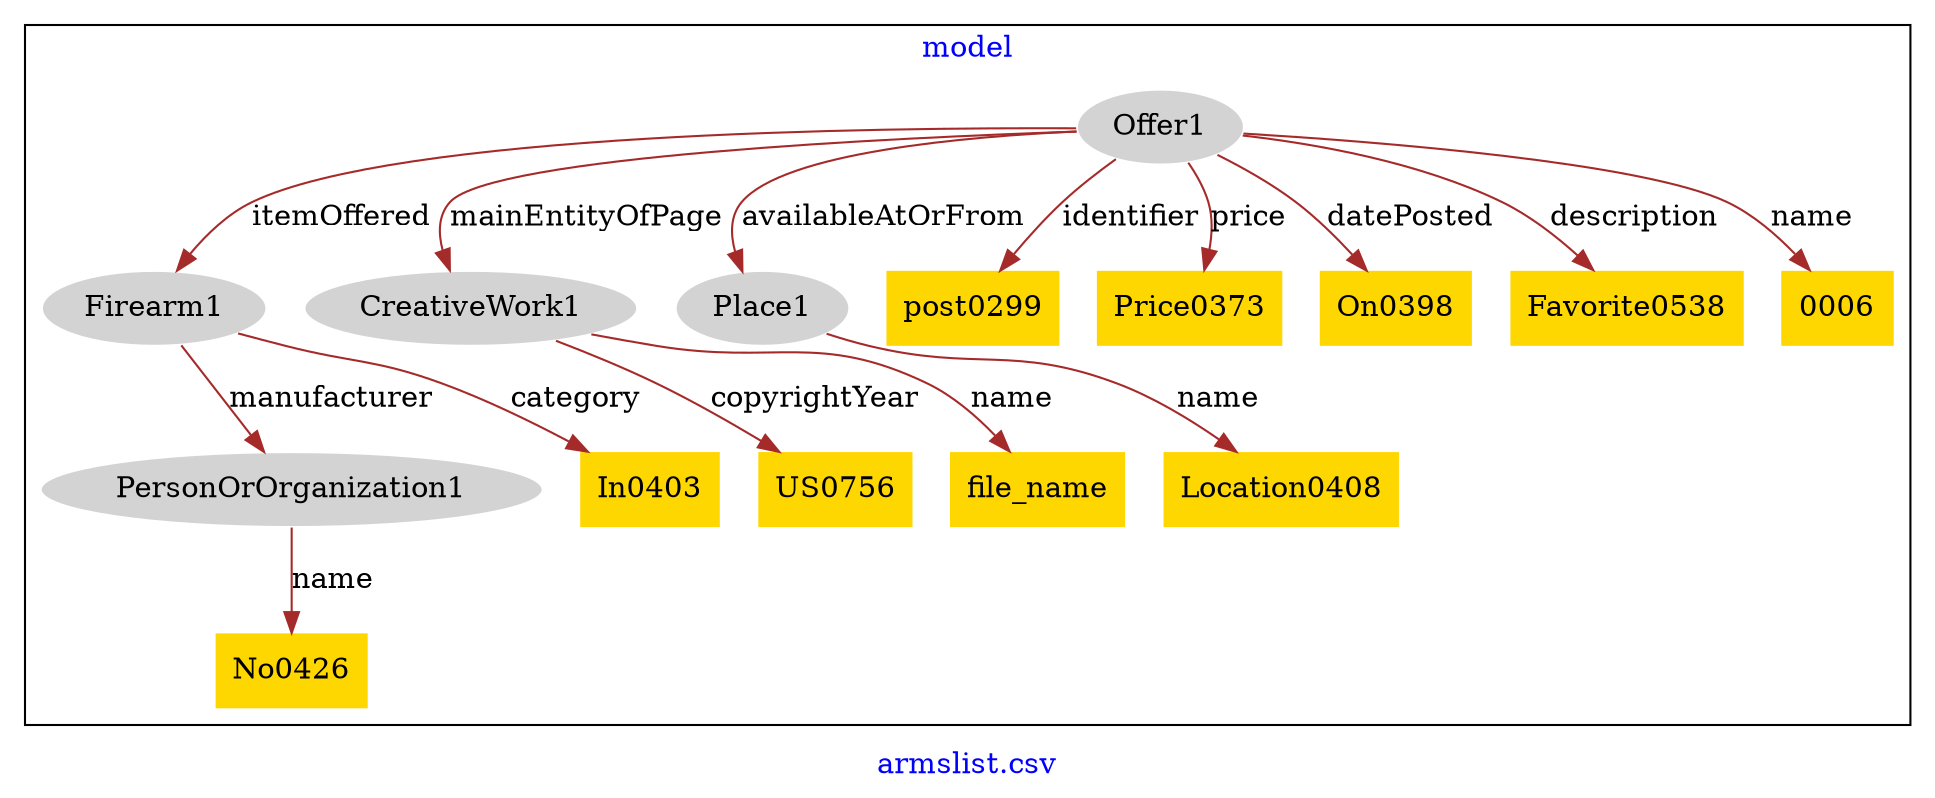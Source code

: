digraph n0 {
fontcolor="blue"
remincross="true"
label="armslist.csv"
subgraph cluster {
label="model"
n2[style="filled",color="white",fillcolor="lightgray",label="Firearm1"];
n3[style="filled",color="white",fillcolor="lightgray",label="PersonOrOrganization1"];
n4[style="filled",color="white",fillcolor="lightgray",label="Offer1"];
n5[style="filled",color="white",fillcolor="lightgray",label="CreativeWork1"];
n6[style="filled",color="white",fillcolor="lightgray",label="Place1"];
n7[shape="plaintext",style="filled",fillcolor="gold",label="post0299"];
n8[shape="plaintext",style="filled",fillcolor="gold",label="US0756"];
n9[shape="plaintext",style="filled",fillcolor="gold",label="No0426"];
n10[shape="plaintext",style="filled",fillcolor="gold",label="In0403"];
n11[shape="plaintext",style="filled",fillcolor="gold",label="Location0408"];
n12[shape="plaintext",style="filled",fillcolor="gold",label="file_name"];
n13[shape="plaintext",style="filled",fillcolor="gold",label="Price0373"];
n14[shape="plaintext",style="filled",fillcolor="gold",label="On0398"];
n15[shape="plaintext",style="filled",fillcolor="gold",label="Favorite0538"];
n16[shape="plaintext",style="filled",fillcolor="gold",label="0006"];
}
n2 -> n3[color="brown",fontcolor="black",label="manufacturer"]
n4 -> n2[color="brown",fontcolor="black",label="itemOffered"]
n4 -> n5[color="brown",fontcolor="black",label="mainEntityOfPage"]
n4 -> n6[color="brown",fontcolor="black",label="availableAtOrFrom"]
n4 -> n7[color="brown",fontcolor="black",label="identifier"]
n5 -> n8[color="brown",fontcolor="black",label="copyrightYear"]
n3 -> n9[color="brown",fontcolor="black",label="name"]
n2 -> n10[color="brown",fontcolor="black",label="category"]
n6 -> n11[color="brown",fontcolor="black",label="name"]
n5 -> n12[color="brown",fontcolor="black",label="name"]
n4 -> n13[color="brown",fontcolor="black",label="price"]
n4 -> n14[color="brown",fontcolor="black",label="datePosted"]
n4 -> n15[color="brown",fontcolor="black",label="description"]
n4 -> n16[color="brown",fontcolor="black",label="name"]
}

